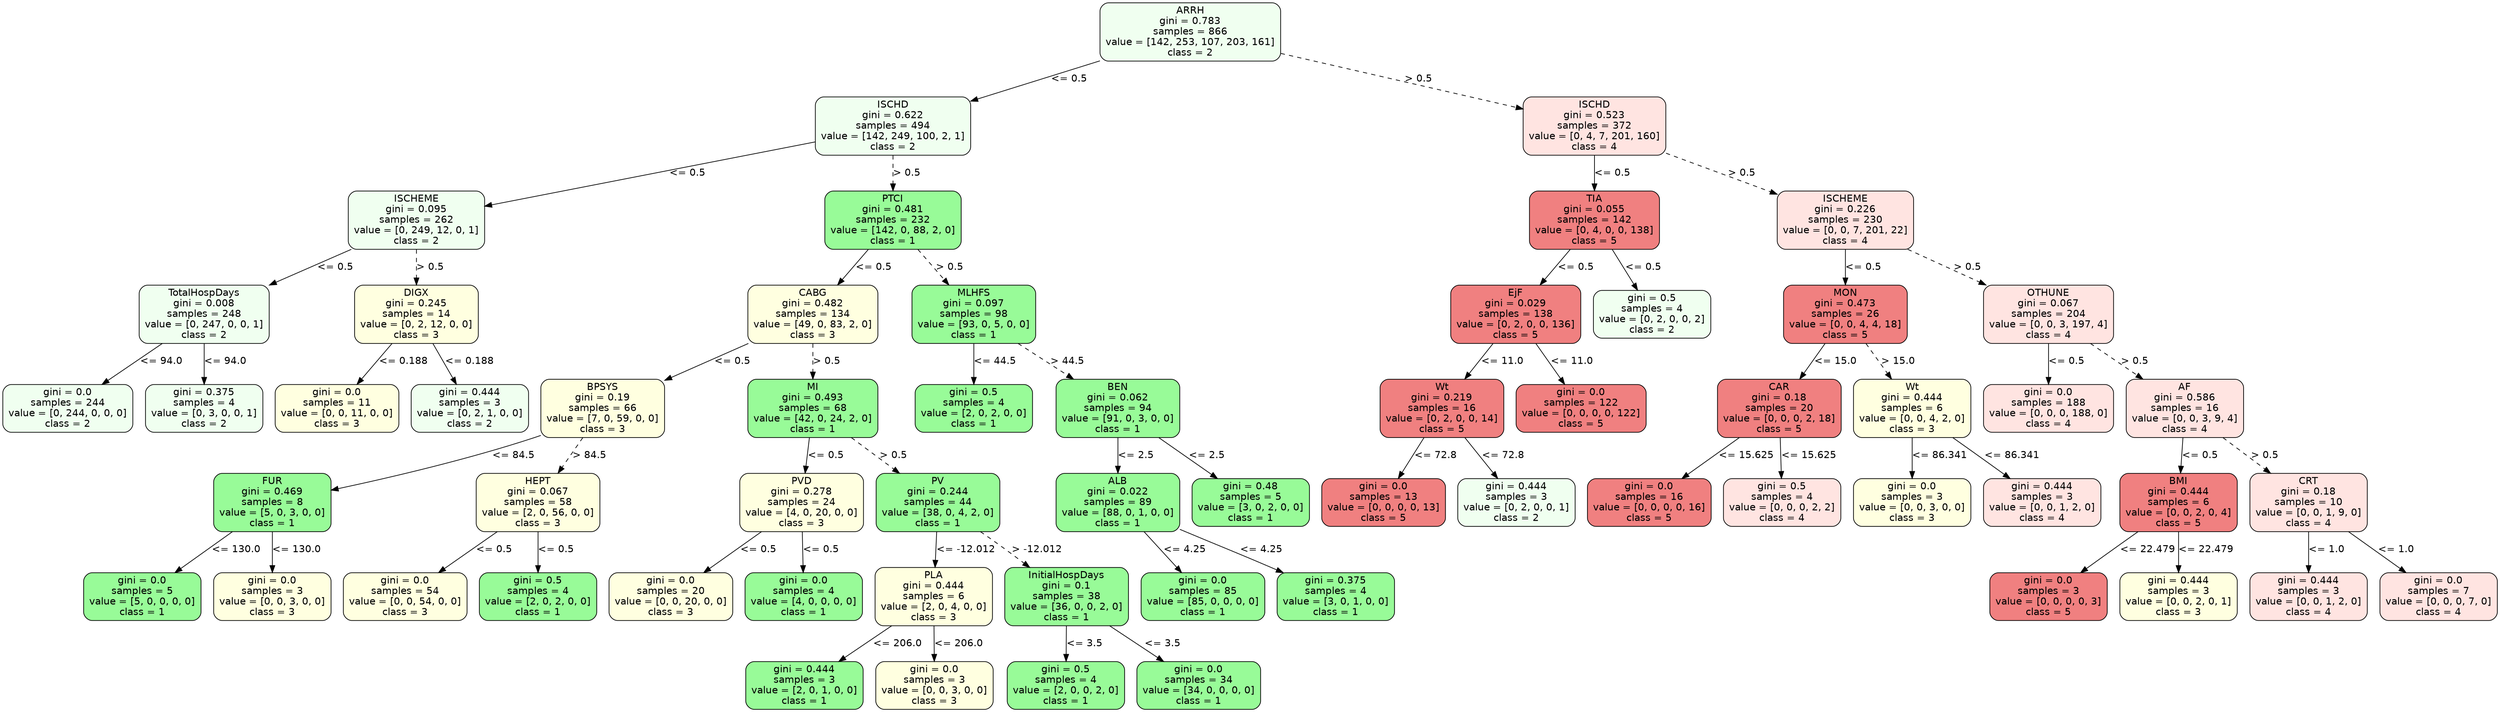 strict digraph Tree {
	graph [bb="0,0,3097.5,1006"];
	node [color=black,
		fontname=helvetica,
		label="\N",
		shape=box,
		style="filled, rounded"
	];
	edge [fontname=helvetica];
	0	[fillcolor=honeydew,
		height=1.1528,
		label="ARRH\ngini = 0.783\nsamples = 866\nvalue = [142, 253, 107, 203, 161]\nclass = 2",
		pos="1575.5,964.5",
		width=2.9861];
	1	[fillcolor=honeydew,
		height=1.1528,
		label="ISCHD\ngini = 0.622\nsamples = 494\nvalue = [142, 249, 100, 2, 1]\nclass = 2",
		pos="1096.5,830.5",
		width=2.5694];
	0 -> 1	[label="<= 0.5",
		labelangle=45,
		labeldistance=2.5,
		lp="1370.5,897.5",
		op="<=",
		param=0.5,
		pos="e,1189.4,857.1 1467.7,933.79 1387.4,911.67 1278.4,881.64 1199.4,859.85",
		style=solid];
	36	[fillcolor=mistyrose,
		height=1.1528,
		label="ISCHD\ngini = 0.523\nsamples = 372\nvalue = [0, 4, 7, 201, 160]\nclass = 4",
		pos="2090.5,830.5",
		width=2.3611];
	0 -> 36	[label="> 0.5",
		labelangle=-45,
		labeldistance=2.5,
		lp="1864,897.5",
		op=">",
		param=0.5,
		pos="e,2005.1,853.38 1683.1,935.91 1775.4,912.27 1906.9,878.55 1995.4,855.89",
		style=dashed];
	2	[fillcolor=honeydew,
		height=1.1528,
		label="ISCHEME\ngini = 0.095\nsamples = 262\nvalue = [0, 249, 12, 0, 1]\nclass = 2",
		pos="502.5,696.5",
		width=2.25];
	1 -> 2	[label="<= 0.5",
		lp="837.5,763.5",
		op="<=",
		param=0.5,
		pos="e,583.69,715.54 1003.7,808.88 891.72,783.99 704.72,742.44 593.55,717.73",
		style=solid];
	9	[fillcolor=palegreen,
		height=1.1528,
		label="PTCI\ngini = 0.481\nsamples = 232\nvalue = [142, 0, 88, 2, 0]\nclass = 1",
		pos="1096.5,696.5",
		width=2.25];
	1 -> 9	[label="> 0.5",
		lp="1112,763.5",
		op=">",
		param=0.5,
		pos="e,1096.5,738.27 1096.5,788.82 1096.5,776.02 1096.5,761.73 1096.5,748.32",
		style=dashed];
	3	[fillcolor=honeydew,
		height=1.1528,
		label="TotalHospDays\ngini = 0.008\nsamples = 248\nvalue = [0, 247, 0, 0, 1]\nclass = 2",
		pos="243.5,562.5",
		width=2.1528];
	2 -> 3	[label="<= 0.5",
		lp="401.5,629.5",
		op="<=",
		param=0.5,
		pos="e,321.04,603.02 423.03,655 393.65,640.03 360.22,622.99 330.23,607.7",
		style=solid];
	6	[fillcolor=lightyellow,
		height=1.1528,
		label="DIGX\ngini = 0.245\nsamples = 14\nvalue = [0, 2, 12, 0, 0]\nclass = 3",
		pos="502.5,562.5",
		width=2.0417];
	2 -> 6	[label="> 0.5",
		lp="518,629.5",
		op=">",
		param=0.5,
		pos="e,502.5,604.27 502.5,654.82 502.5,642.02 502.5,627.73 502.5,614.32",
		style=dashed];
	4	[fillcolor=honeydew,
		height=0.94444,
		label="gini = 0.0\nsamples = 244\nvalue = [0, 244, 0, 0, 0]\nclass = 2",
		pos="77.5,428.5",
		width=2.1528];
	3 -> 4	[label="<= 94.0",
		lp="189,495.5",
		op="<=",
		param=94.0,
		pos="e,119.04,462.53 192.34,520.82 171.57,504.3 147.66,485.29 127.05,468.9",
		style=solid];
	5	[fillcolor=honeydew,
		height=0.94444,
		label="gini = 0.375\nsamples = 4\nvalue = [0, 3, 0, 0, 1]\nclass = 2",
		pos="243.5,428.5",
		width=1.9444];
	3 -> 5	[label="<= 94.0",
		lp="267,495.5",
		op="<=",
		param=94.0,
		pos="e,243.5,462.74 243.5,520.82 243.5,505.68 243.5,488.44 243.5,473.05",
		style=solid];
	7	[fillcolor=lightyellow,
		height=0.94444,
		label="gini = 0.0\nsamples = 11\nvalue = [0, 0, 11, 0, 0]\nclass = 3",
		pos="405.5,428.5",
		width=2.0417];
	6 -> 7	[label="<= 0.188",
		lp="485,495.5",
		op="<=",
		param=0.188,
		pos="e,429.93,462.74 472.61,520.82 460.94,504.95 447.59,486.78 435.88,470.85",
		style=solid];
	8	[fillcolor=honeydew,
		height=0.94444,
		label="gini = 0.444\nsamples = 3\nvalue = [0, 2, 1, 0, 0]\nclass = 2",
		pos="567.5,428.5",
		width=1.9444];
	6 -> 8	[label="<= 0.188",
		lp="565,495.5",
		op="<=",
		param=0.188,
		pos="e,551.13,462.74 522.53,520.82 530.2,505.24 538.97,487.45 546.71,471.73",
		style=solid];
	10	[fillcolor=lightyellow,
		height=1.1528,
		label="CABG\ngini = 0.482\nsamples = 134\nvalue = [49, 0, 83, 2, 0]\nclass = 3",
		pos="972.5,562.5",
		width=2.1528];
	9 -> 10	[label="<= 0.5",
		lp="1058.5,629.5",
		op="<=",
		param=0.5,
		pos="e,1010.8,604.27 1058.3,654.82 1045.4,641.14 1031,625.76 1017.7,611.57",
		style=solid];
	29	[fillcolor=palegreen,
		height=1.1528,
		label="MLHFS\ngini = 0.097\nsamples = 98\nvalue = [93, 0, 5, 0, 0]\nclass = 1",
		pos="1221.5,562.5",
		width=2.0417];
	9 -> 29	[label="> 0.5",
		lp="1179,629.5",
		op=">",
		param=0.5,
		pos="e,1182.9,604.27 1135,654.82 1148,641.14 1162.5,625.76 1176,611.57",
		style=dashed];
	11	[fillcolor=lightyellow,
		height=1.1528,
		label="BPSYS\ngini = 0.19\nsamples = 66\nvalue = [7, 0, 59, 0, 0]\nclass = 3",
		pos="729.5,428.5",
		width=2.0417];
	10 -> 11	[label="<= 0.5",
		lp="878.5,495.5",
		op="<=",
		param=0.5,
		pos="e,803.08,469.47 897.94,521 870.75,506.23 839.85,489.44 812.01,474.32",
		style=solid];
	18	[fillcolor=palegreen,
		height=1.1528,
		label="MI\ngini = 0.493\nsamples = 68\nvalue = [42, 0, 24, 2, 0]\nclass = 1",
		pos="972.5,428.5",
		width=2.1528];
	10 -> 18	[label="> 0.5",
		lp="988,495.5",
		op=">",
		param=0.5,
		pos="e,972.5,470.27 972.5,520.82 972.5,508.02 972.5,493.73 972.5,480.32",
		style=dashed];
	12	[fillcolor=palegreen,
		height=1.1528,
		label="FUR\ngini = 0.469\nsamples = 8\nvalue = [5, 0, 3, 0, 0]\nclass = 1",
		pos="296.5,294.5",
		width=1.9444];
	11 -> 12	[label="<= 84.5",
		lp="615,361.5",
		op="<=",
		param=84.5,
		pos="e,366.82,309.58 655.61,390.54 652.55,389.3 649.51,388.11 646.5,387 556.22,353.55 448.57,327.35 376.71,311.71",
		style=solid];
	15	[fillcolor=lightyellow,
		height=1.1528,
		label="HEPT\ngini = 0.067\nsamples = 58\nvalue = [2, 0, 56, 0, 0]\nclass = 3",
		pos="620.5,294.5",
		width=2.0417];
	11 -> 15	[label="> 84.5",
		lp="698,361.5",
		op=">",
		param=84.5,
		pos="e,654.17,336.27 695.91,386.82 684.82,373.39 672.38,358.32 660.84,344.35",
		style=dashed];
	13	[fillcolor=palegreen,
		height=0.94444,
		label="gini = 0.0\nsamples = 5\nvalue = [5, 0, 0, 0, 0]\nclass = 1",
		pos="138.5,160.5",
		width=1.9444];
	12 -> 13	[label="<= 130.0",
		lp="250,227.5",
		op="<=",
		param=130.0,
		pos="e,178.03,194.53 247.81,252.82 228.12,236.37 205.48,217.46 185.93,201.12",
		style=solid];
	14	[fillcolor=lightyellow,
		height=0.94444,
		label="gini = 0.0\nsamples = 3\nvalue = [0, 0, 3, 0, 0]\nclass = 3",
		pos="296.5,160.5",
		width=1.9444];
	12 -> 14	[label="<= 130.0",
		lp="324,227.5",
		op="<=",
		param=130.0,
		pos="e,296.5,194.74 296.5,252.82 296.5,237.68 296.5,220.44 296.5,205.05",
		style=solid];
	16	[fillcolor=lightyellow,
		height=0.94444,
		label="gini = 0.0\nsamples = 54\nvalue = [0, 0, 54, 0, 0]\nclass = 3",
		pos="458.5,160.5",
		width=2.0417];
	15 -> 16	[label="<= 0.5",
		lp="564.5,227.5",
		op="<=",
		param=0.5,
		pos="e,499.04,194.53 570.57,252.82 550.3,236.3 526.97,217.29 506.86,200.9",
		style=solid];
	17	[fillcolor=palegreen,
		height=0.94444,
		label="gini = 0.5\nsamples = 4\nvalue = [2, 0, 2, 0, 0]\nclass = 1",
		pos="620.5,160.5",
		width=1.9444];
	15 -> 17	[label="<= 0.5",
		lp="640.5,227.5",
		op="<=",
		param=0.5,
		pos="e,620.5,194.74 620.5,252.82 620.5,237.68 620.5,220.44 620.5,205.05",
		style=solid];
	19	[fillcolor=lightyellow,
		height=1.1528,
		label="PVD\ngini = 0.278\nsamples = 24\nvalue = [4, 0, 20, 0, 0]\nclass = 3",
		pos="942.5,294.5",
		width=2.0417];
	18 -> 19	[label="<= 0.5",
		lp="978.5,361.5",
		op="<=",
		param=0.5,
		pos="e,951.77,336.27 963.25,386.82 960.35,374.02 957.1,359.73 954.05,346.32",
		style=solid];
	22	[fillcolor=palegreen,
		height=1.1528,
		label="PV\ngini = 0.244\nsamples = 44\nvalue = [38, 0, 4, 2, 0]\nclass = 1",
		pos="1107.5,294.5",
		width=2.0417];
	18 -> 22	[label="> 0.5",
		lp="1060,361.5",
		op=">",
		param=0.5,
		pos="e,1065.8,336.27 1014.1,386.82 1028.1,373.14 1043.8,357.76 1058.3,343.57",
		style=dashed];
	20	[fillcolor=lightyellow,
		height=0.94444,
		label="gini = 0.0\nsamples = 20\nvalue = [0, 0, 20, 0, 0]\nclass = 3",
		pos="782.5,160.5",
		width=2.0417];
	19 -> 20	[label="<= 0.5",
		lp="887.5,227.5",
		op="<=",
		param=0.5,
		pos="e,822.54,194.53 893.19,252.82 873.17,236.3 850.12,217.29 830.26,200.9",
		style=solid];
	21	[fillcolor=palegreen,
		height=0.94444,
		label="gini = 0.0\nsamples = 4\nvalue = [4, 0, 0, 0, 0]\nclass = 1",
		pos="944.5,160.5",
		width=1.9444];
	19 -> 21	[label="<= 0.5",
		lp="964.5,227.5",
		op="<=",
		param=0.5,
		pos="e,944,194.74 943.12,252.82 943.35,237.68 943.61,220.44 943.84,205.05",
		style=solid];
	23	[fillcolor=lightyellow,
		height=1.1528,
		label="PLA\ngini = 0.444\nsamples = 6\nvalue = [2, 0, 4, 0, 0]\nclass = 3",
		pos="1102.5,160.5",
		width=1.9444];
	22 -> 23	[label="<= -12.012",
		lp="1139,227.5",
		op="<=",
		param=-12.012,
		pos="e,1104,202.27 1106,252.82 1105.5,240.02 1104.9,225.73 1104.4,212.32",
		style=solid];
	26	[fillcolor=palegreen,
		height=1.1528,
		label="InitialHospDays\ngini = 0.1\nsamples = 38\nvalue = [36, 0, 0, 2, 0]\nclass = 1",
		pos="1264.5,160.5",
		width=2.0417];
	22 -> 26	[label="> -12.012",
		lp="1220.5,227.5",
		op=">",
		param=-12.012,
		pos="e,1216.3,202.05 1155.9,252.82 1172.5,238.83 1191.3,223.04 1208.5,208.59",
		style=dashed];
	24	[fillcolor=palegreen,
		height=0.94444,
		label="gini = 0.444\nsamples = 3\nvalue = [2, 0, 1, 0, 0]\nclass = 1",
		pos="945.5,34",
		width=1.9444];
	23 -> 24	[label="<= 206.0",
		lp="1057,93.5",
		op="<=",
		param=206.0,
		pos="e,987.34,68.177 1051.1,118.73 1033.2,104.53 1013.1,88.62 995.33,74.517",
		style=solid];
	25	[fillcolor=lightyellow,
		height=0.94444,
		label="gini = 0.0\nsamples = 3\nvalue = [0, 0, 3, 0, 0]\nclass = 3",
		pos="1103.5,34",
		width=1.9444];
	23 -> 25	[label="<= 206.0",
		lp="1131,93.5",
		op="<=",
		param=206.0,
		pos="e,1103.2,68.379 1102.8,118.73 1102.9,105.86 1103,91.597 1103.2,78.541",
		style=solid];
	27	[fillcolor=palegreen,
		height=0.94444,
		label="gini = 0.5\nsamples = 4\nvalue = [2, 0, 0, 2, 0]\nclass = 1",
		pos="1263.5,34",
		width=1.9444];
	26 -> 27	[label="<= 3.5",
		lp="1284.5,93.5",
		op="<=",
		param=3.5,
		pos="e,1263.8,68.379 1264.2,118.73 1264.1,105.86 1264,91.597 1263.8,78.541",
		style=solid];
	28	[fillcolor=palegreen,
		height=0.94444,
		label="gini = 0.0\nsamples = 34\nvalue = [34, 0, 0, 0, 0]\nclass = 1",
		pos="1425.5,34",
		width=2.0417];
	26 -> 28	[label="<= 3.5",
		lp="1379.5,93.5",
		op="<=",
		param=3.5,
		pos="e,1382.6,68.177 1317.2,118.73 1335.6,104.53 1356.2,88.62 1374.4,74.517",
		style=solid];
	30	[fillcolor=palegreen,
		height=0.94444,
		label="gini = 0.5\nsamples = 4\nvalue = [2, 0, 2, 0, 0]\nclass = 1",
		pos="1221.5,428.5",
		width=1.9444];
	29 -> 30	[label="<= 44.5",
		lp="1245,495.5",
		op="<=",
		param=44.5,
		pos="e,1221.5,462.74 1221.5,520.82 1221.5,505.68 1221.5,488.44 1221.5,473.05",
		style=solid];
	31	[fillcolor=palegreen,
		height=1.1528,
		label="BEN\ngini = 0.062\nsamples = 94\nvalue = [91, 0, 3, 0, 0]\nclass = 1",
		pos="1423.5,428.5",
		width=2.0417];
	29 -> 31	[label="> 44.5",
		lp="1349,495.5",
		op=">",
		param=44.5,
		pos="e,1361.3,470.15 1283.5,521 1305.4,506.68 1330.2,490.48 1352.8,475.73",
		style=dashed];
	32	[fillcolor=palegreen,
		height=1.1528,
		label="ALB\ngini = 0.022\nsamples = 89\nvalue = [88, 0, 1, 0, 0]\nclass = 1",
		pos="1423.5,294.5",
		width=2.0417];
	31 -> 32	[label="<= 2.5",
		lp="1443.5,361.5",
		op="<=",
		param=2.5,
		pos="e,1423.5,336.27 1423.5,386.82 1423.5,374.02 1423.5,359.73 1423.5,346.32",
		style=solid];
	35	[fillcolor=palegreen,
		height=0.94444,
		label="gini = 0.48\nsamples = 5\nvalue = [3, 0, 2, 0, 0]\nclass = 1",
		pos="1585.5,294.5",
		width=1.9444];
	31 -> 35	[label="<= 2.5",
		lp="1529.5,361.5",
		op="<=",
		param=2.5,
		pos="e,1545,328.53 1473.4,386.82 1493.7,370.3 1517,351.29 1537.1,334.9",
		style=solid];
	33	[fillcolor=palegreen,
		height=0.94444,
		label="gini = 0.0\nsamples = 85\nvalue = [85, 0, 0, 0, 0]\nclass = 1",
		pos="1429.5,160.5",
		width=2.0417];
	32 -> 33	[label="<= 4.25",
		lp="1451,227.5",
		op="<=",
		param=4.25,
		pos="e,1428,194.74 1425.3,252.82 1426,237.68 1426.8,220.44 1427.5,205.05",
		style=solid];
	34	[fillcolor=palegreen,
		height=0.94444,
		label="gini = 0.375\nsamples = 4\nvalue = [3, 0, 1, 0, 0]\nclass = 1",
		pos="1591.5,160.5",
		width=1.9444];
	32 -> 34	[label="<= 4.25",
		lp="1537,227.5",
		op="<=",
		param=4.25,
		pos="e,1549.5,194.53 1475.3,252.82 1496.3,236.3 1520.5,217.29 1541.4,200.9",
		style=solid];
	37	[fillcolor=lightcoral,
		height=1.1528,
		label="TIA\ngini = 0.055\nsamples = 142\nvalue = [0, 4, 0, 0, 138]\nclass = 5",
		pos="2090.5,696.5",
		width=2.1528];
	36 -> 37	[label="<= 0.5",
		lp="2110.5,763.5",
		op="<=",
		param=0.5,
		pos="e,2090.5,738.27 2090.5,788.82 2090.5,776.02 2090.5,761.73 2090.5,748.32",
		style=solid];
	44	[fillcolor=mistyrose,
		height=1.1528,
		label="ISCHEME\ngini = 0.226\nsamples = 230\nvalue = [0, 0, 7, 201, 22]\nclass = 4",
		pos="2291.5,696.5",
		width=2.25];
	36 -> 44	[label="> 0.5",
		lp="2213,763.5",
		op=">",
		param=0.5,
		pos="e,2229.6,738.15 2152.2,789 2174,774.68 2198.6,758.48 2221.1,743.73",
		style=dashed];
	38	[fillcolor=lightcoral,
		height=1.1528,
		label="EjF\ngini = 0.029\nsamples = 138\nvalue = [0, 2, 0, 0, 136]\nclass = 5",
		pos="1944.5,562.5",
		width=2.1528];
	37 -> 38	[label="<= 0.5",
		lp="2042.5,629.5",
		op="<=",
		param=0.5,
		pos="e,1989.3,604.05 2045.5,654.82 2030.2,640.95 2012.9,625.33 1997,610.98",
		style=solid];
	43	[fillcolor=honeydew,
		height=0.94444,
		label="gini = 0.5\nsamples = 4\nvalue = [0, 2, 0, 0, 2]\nclass = 2",
		pos="2110.5,562.5",
		width=1.9444];
	37 -> 43	[label="<= 0.5",
		lp="2121.5,629.5",
		op="<=",
		param=0.5,
		pos="e,2105.5,596.74 2096.7,654.82 2099,639.68 2101.6,622.44 2103.9,607.05",
		style=solid];
	39	[fillcolor=lightcoral,
		height=1.1528,
		label="Wt\ngini = 0.219\nsamples = 16\nvalue = [0, 2, 0, 0, 14]\nclass = 5",
		pos="1814.5,428.5",
		width=2.0417];
	38 -> 39	[label="<= 11.0",
		lp="1907,495.5",
		op="<=",
		param=11.0,
		pos="e,1854.7,470.27 1904.4,520.82 1891,507.14 1875.8,491.76 1861.8,477.57",
		style=solid];
	42	[fillcolor=lightcoral,
		height=0.94444,
		label="gini = 0.0\nsamples = 122\nvalue = [0, 0, 0, 0, 122]\nclass = 5",
		pos="1983.5,428.5",
		width=2.1528];
	38 -> 42	[label="<= 11.0",
		lp="1989,495.5",
		op="<=",
		param=11.0,
		pos="e,1973.7,462.74 1956.5,520.82 1961,505.53 1966.2,488.11 1970.8,472.61",
		style=solid];
	40	[fillcolor=lightcoral,
		height=0.94444,
		label="gini = 0.0\nsamples = 13\nvalue = [0, 0, 0, 0, 13]\nclass = 5",
		pos="1747.5,294.5",
		width=2.0417];
	39 -> 40	[label="<= 72.8",
		lp="1807,361.5",
		op="<=",
		param=72.8,
		pos="e,1764.4,328.74 1793.9,386.82 1785.9,371.24 1776.9,353.45 1768.9,337.73",
		style=solid];
	41	[fillcolor=honeydew,
		height=0.94444,
		label="gini = 0.444\nsamples = 3\nvalue = [0, 2, 0, 0, 1]\nclass = 2",
		pos="1909.5,294.5",
		width=1.9444];
	39 -> 41	[label="<= 72.8",
		lp="1889,361.5",
		op="<=",
		param=72.8,
		pos="e,1885.6,328.74 1843.8,386.82 1855.1,371.1 1868,353.11 1879.4,337.29",
		style=solid];
	45	[fillcolor=lightcoral,
		height=1.1528,
		label="MON\ngini = 0.473\nsamples = 26\nvalue = [0, 0, 4, 4, 18]\nclass = 5",
		pos="2291.5,562.5",
		width=2.0417];
	44 -> 45	[label="<= 0.5",
		lp="2311.5,629.5",
		op="<=",
		param=0.5,
		pos="e,2291.5,604.27 2291.5,654.82 2291.5,642.02 2291.5,627.73 2291.5,614.32",
		style=solid];
	52	[fillcolor=mistyrose,
		height=1.1528,
		label="OTHUNE\ngini = 0.067\nsamples = 204\nvalue = [0, 0, 3, 197, 4]\nclass = 4",
		pos="2557.5,562.5",
		width=2.1528];
	44 -> 52	[label="> 0.5",
		lp="2448,629.5",
		op=">",
		param=0.5,
		pos="e,2479.9,601.99 2372.8,655.18 2403.8,639.79 2439.2,622.2 2470.7,606.56",
		style=dashed];
	46	[fillcolor=lightcoral,
		height=1.1528,
		label="CAR\ngini = 0.18\nsamples = 20\nvalue = [0, 0, 0, 2, 18]\nclass = 5",
		pos="2229.5,428.5",
		width=2.0417];
	45 -> 46	[label="<= 15.0",
		lp="2286,495.5",
		op="<=",
		param=15.0,
		pos="e,2248.7,470.27 2272.4,520.82 2266.3,507.77 2259.4,493.17 2253,479.53",
		style=solid];
	49	[fillcolor=lightyellow,
		height=1.1528,
		label="Wt\ngini = 0.444\nsamples = 6\nvalue = [0, 0, 4, 2, 0]\nclass = 3",
		pos="2391.5,428.5",
		width=1.9444];
	45 -> 49	[label="> 15.0",
		lp="2364,495.5",
		op=">",
		param=15.0,
		pos="e,2360.6,470.27 2322.3,520.82 2332.5,507.39 2343.9,492.32 2354.5,478.35",
		style=dashed];
	47	[fillcolor=lightcoral,
		height=0.94444,
		label="gini = 0.0\nsamples = 16\nvalue = [0, 0, 0, 0, 16]\nclass = 5",
		pos="2071.5,294.5",
		width=2.0417];
	46 -> 47	[label="<= 15.625",
		lp="2186.5,361.5",
		op="<=",
		param=15.625,
		pos="e,2111,328.53 2180.8,386.82 2161.1,370.37 2138.5,351.46 2118.9,335.12",
		style=solid];
	48	[fillcolor=mistyrose,
		height=0.94444,
		label="gini = 0.5\nsamples = 4\nvalue = [0, 0, 0, 2, 2]\nclass = 4",
		pos="2233.5,294.5",
		width=1.9444];
	46 -> 48	[label="<= 15.625",
		lp="2263.5,361.5",
		op="<=",
		param=15.625,
		pos="e,2232.5,328.74 2230.7,386.82 2231.2,371.68 2231.7,354.44 2232.2,339.05",
		style=solid];
	50	[fillcolor=lightyellow,
		height=0.94444,
		label="gini = 0.0\nsamples = 3\nvalue = [0, 0, 3, 0, 0]\nclass = 3",
		pos="2391.5,294.5",
		width=1.9444];
	49 -> 50	[label="<= 86.341",
		lp="2422.5,361.5",
		op="<=",
		param=86.341,
		pos="e,2391.5,328.74 2391.5,386.82 2391.5,371.68 2391.5,354.44 2391.5,339.05",
		style=solid];
	51	[fillcolor=mistyrose,
		height=0.94444,
		label="gini = 0.444\nsamples = 3\nvalue = [0, 0, 1, 2, 0]\nclass = 4",
		pos="2549.5,294.5",
		width=1.9444];
	49 -> 51	[label="<= 86.341",
		lp="2506.5,361.5",
		op="<=",
		param=86.341,
		pos="e,2510,328.53 2440.2,386.82 2459.9,370.37 2482.5,351.46 2502.1,335.12",
		style=solid];
	53	[fillcolor=mistyrose,
		height=0.94444,
		label="gini = 0.0\nsamples = 188\nvalue = [0, 0, 0, 188, 0]\nclass = 4",
		pos="2557.5,428.5",
		width=2.1528];
	52 -> 53	[label="<= 0.5",
		lp="2577.5,495.5",
		op="<=",
		param=0.5,
		pos="e,2557.5,462.74 2557.5,520.82 2557.5,505.68 2557.5,488.44 2557.5,473.05",
		style=solid];
	54	[fillcolor=mistyrose,
		height=1.1528,
		label="AF\ngini = 0.586\nsamples = 16\nvalue = [0, 0, 3, 9, 4]\nclass = 4",
		pos="2723.5,428.5",
		width=1.9444];
	52 -> 54	[label="> 0.5",
		lp="2661,495.5",
		op=">",
		param=0.5,
		pos="e,2672.5,470.05 2608.7,520.82 2626.3,506.83 2646.1,491.04 2664.3,476.59",
		style=dashed];
	55	[fillcolor=lightcoral,
		height=1.1528,
		label="BMI\ngini = 0.444\nsamples = 6\nvalue = [0, 0, 2, 0, 4]\nclass = 5",
		pos="2711.5,294.5",
		width=1.9444];
	54 -> 55	[label="<= 0.5",
		lp="2738.5,361.5",
		op="<=",
		param=0.5,
		pos="e,2715.2,336.27 2719.8,386.82 2718.6,374.02 2717.3,359.73 2716.1,346.32",
		style=solid];
	58	[fillcolor=mistyrose,
		height=1.1528,
		label="CRT\ngini = 0.18\nsamples = 10\nvalue = [0, 0, 1, 9, 0]\nclass = 4",
		pos="2869.5,294.5",
		width=1.9444];
	54 -> 58	[label="> 0.5",
		lp="2817,361.5",
		op=">",
		param=0.5,
		pos="e,2824.7,336.05 2768.5,386.82 2783.8,372.95 2801.1,357.33 2817,342.98",
		style=dashed];
	56	[fillcolor=lightcoral,
		height=0.94444,
		label="gini = 0.0\nsamples = 3\nvalue = [0, 0, 0, 0, 3]\nclass = 5",
		pos="2553.5,160.5",
		width=1.9444];
	55 -> 56	[label="<= 22.479",
		lp="2668.5,227.5",
		op="<=",
		param=22.479,
		pos="e,2593,194.53 2662.8,252.82 2643.1,236.37 2620.5,217.46 2600.9,201.12",
		style=solid];
	57	[fillcolor=lightyellow,
		height=0.94444,
		label="gini = 0.444\nsamples = 3\nvalue = [0, 0, 2, 0, 1]\nclass = 3",
		pos="2711.5,160.5",
		width=1.9444];
	55 -> 57	[label="<= 22.479",
		lp="2742.5,227.5",
		op="<=",
		param=22.479,
		pos="e,2711.5,194.74 2711.5,252.82 2711.5,237.68 2711.5,220.44 2711.5,205.05",
		style=solid];
	59	[fillcolor=mistyrose,
		height=0.94444,
		label="gini = 0.444\nsamples = 3\nvalue = [0, 0, 1, 2, 0]\nclass = 4",
		pos="2869.5,160.5",
		width=1.9444];
	58 -> 59	[label="<= 1.0",
		lp="2889.5,227.5",
		op="<=",
		param=1.0,
		pos="e,2869.5,194.74 2869.5,252.82 2869.5,237.68 2869.5,220.44 2869.5,205.05",
		style=solid];
	60	[fillcolor=mistyrose,
		height=0.94444,
		label="gini = 0.0\nsamples = 7\nvalue = [0, 0, 0, 7, 0]\nclass = 4",
		pos="3027.5,160.5",
		width=1.9444];
	58 -> 60	[label="<= 1.0",
		lp="2973.5,227.5",
		op="<=",
		param=1.0,
		pos="e,2988,194.53 2918.2,252.82 2937.9,236.37 2960.5,217.46 2980.1,201.12",
		style=solid];
}
